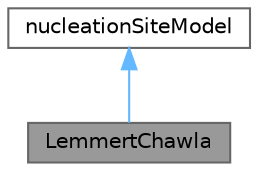 digraph "LemmertChawla"
{
 // LATEX_PDF_SIZE
  bgcolor="transparent";
  edge [fontname=Helvetica,fontsize=10,labelfontname=Helvetica,labelfontsize=10];
  node [fontname=Helvetica,fontsize=10,shape=box,height=0.2,width=0.4];
  Node1 [id="Node000001",label="LemmertChawla",height=0.2,width=0.4,color="gray40", fillcolor="grey60", style="filled", fontcolor="black",tooltip="A model for nucleation site density based on Lemmert-Chawla (1977) function and Egorov-Menter (2004) ..."];
  Node2 -> Node1 [id="edge1_Node000001_Node000002",dir="back",color="steelblue1",style="solid",tooltip=" "];
  Node2 [id="Node000002",label="nucleationSiteModel",height=0.2,width=0.4,color="gray40", fillcolor="white", style="filled",URL="$classFoam_1_1wallBoilingModels_1_1nucleationSiteModel.html",tooltip="Base class for nucleation site density models."];
}
